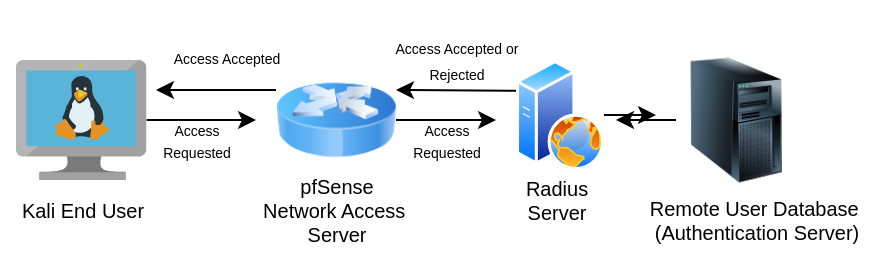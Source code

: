 <mxfile>
    <diagram id="glBhAfAE7f4b5bgBW2FC" name="Page-1">
        <mxGraphModel dx="1264" dy="247" grid="1" gridSize="10" guides="1" tooltips="1" connect="1" arrows="1" fold="1" page="1" pageScale="1" pageWidth="850" pageHeight="1100" math="0" shadow="0">
            <root>
                <mxCell id="0"/>
                <mxCell id="1" parent="0"/>
                <mxCell id="4" style="edgeStyle=none;html=1;fontSize=10;" edge="1" parent="1" source="2">
                    <mxGeometry relative="1" as="geometry">
                        <mxPoint x="120" y="100" as="targetPoint"/>
                    </mxGeometry>
                </mxCell>
                <mxCell id="2" value="" style="sketch=0;aspect=fixed;html=1;points=[];align=center;image;fontSize=12;image=img/lib/mscae/VM_Linux.svg;" vertex="1" parent="1">
                    <mxGeometry y="70" width="65.22" height="60" as="geometry"/>
                </mxCell>
                <mxCell id="3" value="&lt;font style=&quot;font-size: 10px;&quot;&gt;Kali End User&lt;/font&gt;" style="text;html=1;align=center;verticalAlign=middle;resizable=0;points=[];autosize=1;strokeColor=none;fillColor=none;" vertex="1" parent="1">
                    <mxGeometry x="-7.39" y="130" width="80" height="30" as="geometry"/>
                </mxCell>
                <mxCell id="7" style="edgeStyle=none;html=1;fontSize=10;" edge="1" parent="1" source="5">
                    <mxGeometry relative="1" as="geometry">
                        <mxPoint x="240" y="100" as="targetPoint"/>
                    </mxGeometry>
                </mxCell>
                <mxCell id="15" style="edgeStyle=none;html=1;exitX=0;exitY=0.25;exitDx=0;exitDy=0;fontSize=7;" edge="1" parent="1" source="5">
                    <mxGeometry relative="1" as="geometry">
                        <mxPoint x="70" y="85" as="targetPoint"/>
                    </mxGeometry>
                </mxCell>
                <mxCell id="5" value="" style="image;html=1;image=img/lib/clip_art/networking/Router_Icon_128x128.png;fontSize=10;" vertex="1" parent="1">
                    <mxGeometry x="130" y="70" width="60" height="60" as="geometry"/>
                </mxCell>
                <mxCell id="6" value="pfSense&lt;br&gt;Network Access&amp;nbsp;&lt;br&gt;Server" style="text;html=1;align=center;verticalAlign=middle;resizable=0;points=[];autosize=1;strokeColor=none;fillColor=none;fontSize=10;" vertex="1" parent="1">
                    <mxGeometry x="110" y="120" width="100" height="50" as="geometry"/>
                </mxCell>
                <mxCell id="9" value="&lt;font style=&quot;font-size: 7px;&quot;&gt;Access&lt;br&gt;Requested&lt;br&gt;&lt;/font&gt;" style="text;html=1;align=center;verticalAlign=middle;resizable=0;points=[];autosize=1;strokeColor=none;fillColor=none;fontSize=9;" vertex="1" parent="1">
                    <mxGeometry x="60" y="90" width="60" height="40" as="geometry"/>
                </mxCell>
                <mxCell id="12" style="edgeStyle=none;html=1;fontSize=10;exitX=0;exitY=0.25;exitDx=0;exitDy=0;entryX=1;entryY=0.25;entryDx=0;entryDy=0;" edge="1" parent="1" source="10" target="5">
                    <mxGeometry relative="1" as="geometry">
                        <mxPoint x="200" y="86" as="targetPoint"/>
                    </mxGeometry>
                </mxCell>
                <mxCell id="18" style="edgeStyle=none;html=1;fontSize=7;" edge="1" parent="1" source="10">
                    <mxGeometry relative="1" as="geometry">
                        <mxPoint x="320" y="97.5" as="targetPoint"/>
                    </mxGeometry>
                </mxCell>
                <mxCell id="10" value="" style="aspect=fixed;perimeter=ellipsePerimeter;html=1;align=center;shadow=0;dashed=0;spacingTop=3;image;image=img/lib/active_directory/web_server.svg;fontSize=7;" vertex="1" parent="1">
                    <mxGeometry x="250" y="70" width="44" height="55" as="geometry"/>
                </mxCell>
                <mxCell id="11" value="&lt;font style=&quot;font-size: 10px;&quot;&gt;Radius&lt;br&gt;Server&lt;br&gt;&lt;/font&gt;" style="text;html=1;align=center;verticalAlign=middle;resizable=0;points=[];autosize=1;strokeColor=none;fillColor=none;fontSize=7;" vertex="1" parent="1">
                    <mxGeometry x="245" y="120" width="50" height="40" as="geometry"/>
                </mxCell>
                <mxCell id="13" value="&lt;font style=&quot;font-size: 7px;&quot;&gt;Access&lt;br&gt;Requested&lt;br&gt;&lt;/font&gt;" style="text;html=1;align=center;verticalAlign=middle;resizable=0;points=[];autosize=1;strokeColor=none;fillColor=none;fontSize=9;" vertex="1" parent="1">
                    <mxGeometry x="185" y="90" width="60" height="40" as="geometry"/>
                </mxCell>
                <mxCell id="14" value="&lt;p style=&quot;line-height: 120%;&quot;&gt;&lt;font style=&quot;font-size: 7px;&quot;&gt;Access Accepted or&lt;br&gt;Rejected&lt;br&gt;&lt;/font&gt;&lt;/p&gt;" style="text;html=1;align=center;verticalAlign=middle;resizable=0;points=[];autosize=1;strokeColor=none;fillColor=none;fontSize=10;" vertex="1" parent="1">
                    <mxGeometry x="180" y="40" width="80" height="60" as="geometry"/>
                </mxCell>
                <mxCell id="16" value="Access Accepted" style="text;html=1;align=center;verticalAlign=middle;resizable=0;points=[];autosize=1;strokeColor=none;fillColor=none;fontSize=7;" vertex="1" parent="1">
                    <mxGeometry x="65.22" y="60" width="80" height="20" as="geometry"/>
                </mxCell>
                <mxCell id="19" style="edgeStyle=none;html=1;exitX=0;exitY=0.5;exitDx=0;exitDy=0;fontSize=7;" edge="1" parent="1" source="17">
                    <mxGeometry relative="1" as="geometry">
                        <mxPoint x="300" y="100" as="targetPoint"/>
                    </mxGeometry>
                </mxCell>
                <mxCell id="17" value="" style="image;html=1;image=img/lib/clip_art/computers/Server_Tower_128x128.png;fontSize=7;" vertex="1" parent="1">
                    <mxGeometry x="330" y="68.75" width="60" height="62.5" as="geometry"/>
                </mxCell>
                <mxCell id="21" value="&lt;font style=&quot;font-size: 10px;&quot;&gt;Remote User Database&amp;nbsp;&lt;br&gt;(Authentication Server)&lt;br&gt;&lt;/font&gt;" style="text;html=1;align=center;verticalAlign=middle;resizable=0;points=[];autosize=1;strokeColor=none;fillColor=none;fontSize=8;" vertex="1" parent="1">
                    <mxGeometry x="305" y="130" width="130" height="40" as="geometry"/>
                </mxCell>
            </root>
        </mxGraphModel>
    </diagram>
</mxfile>